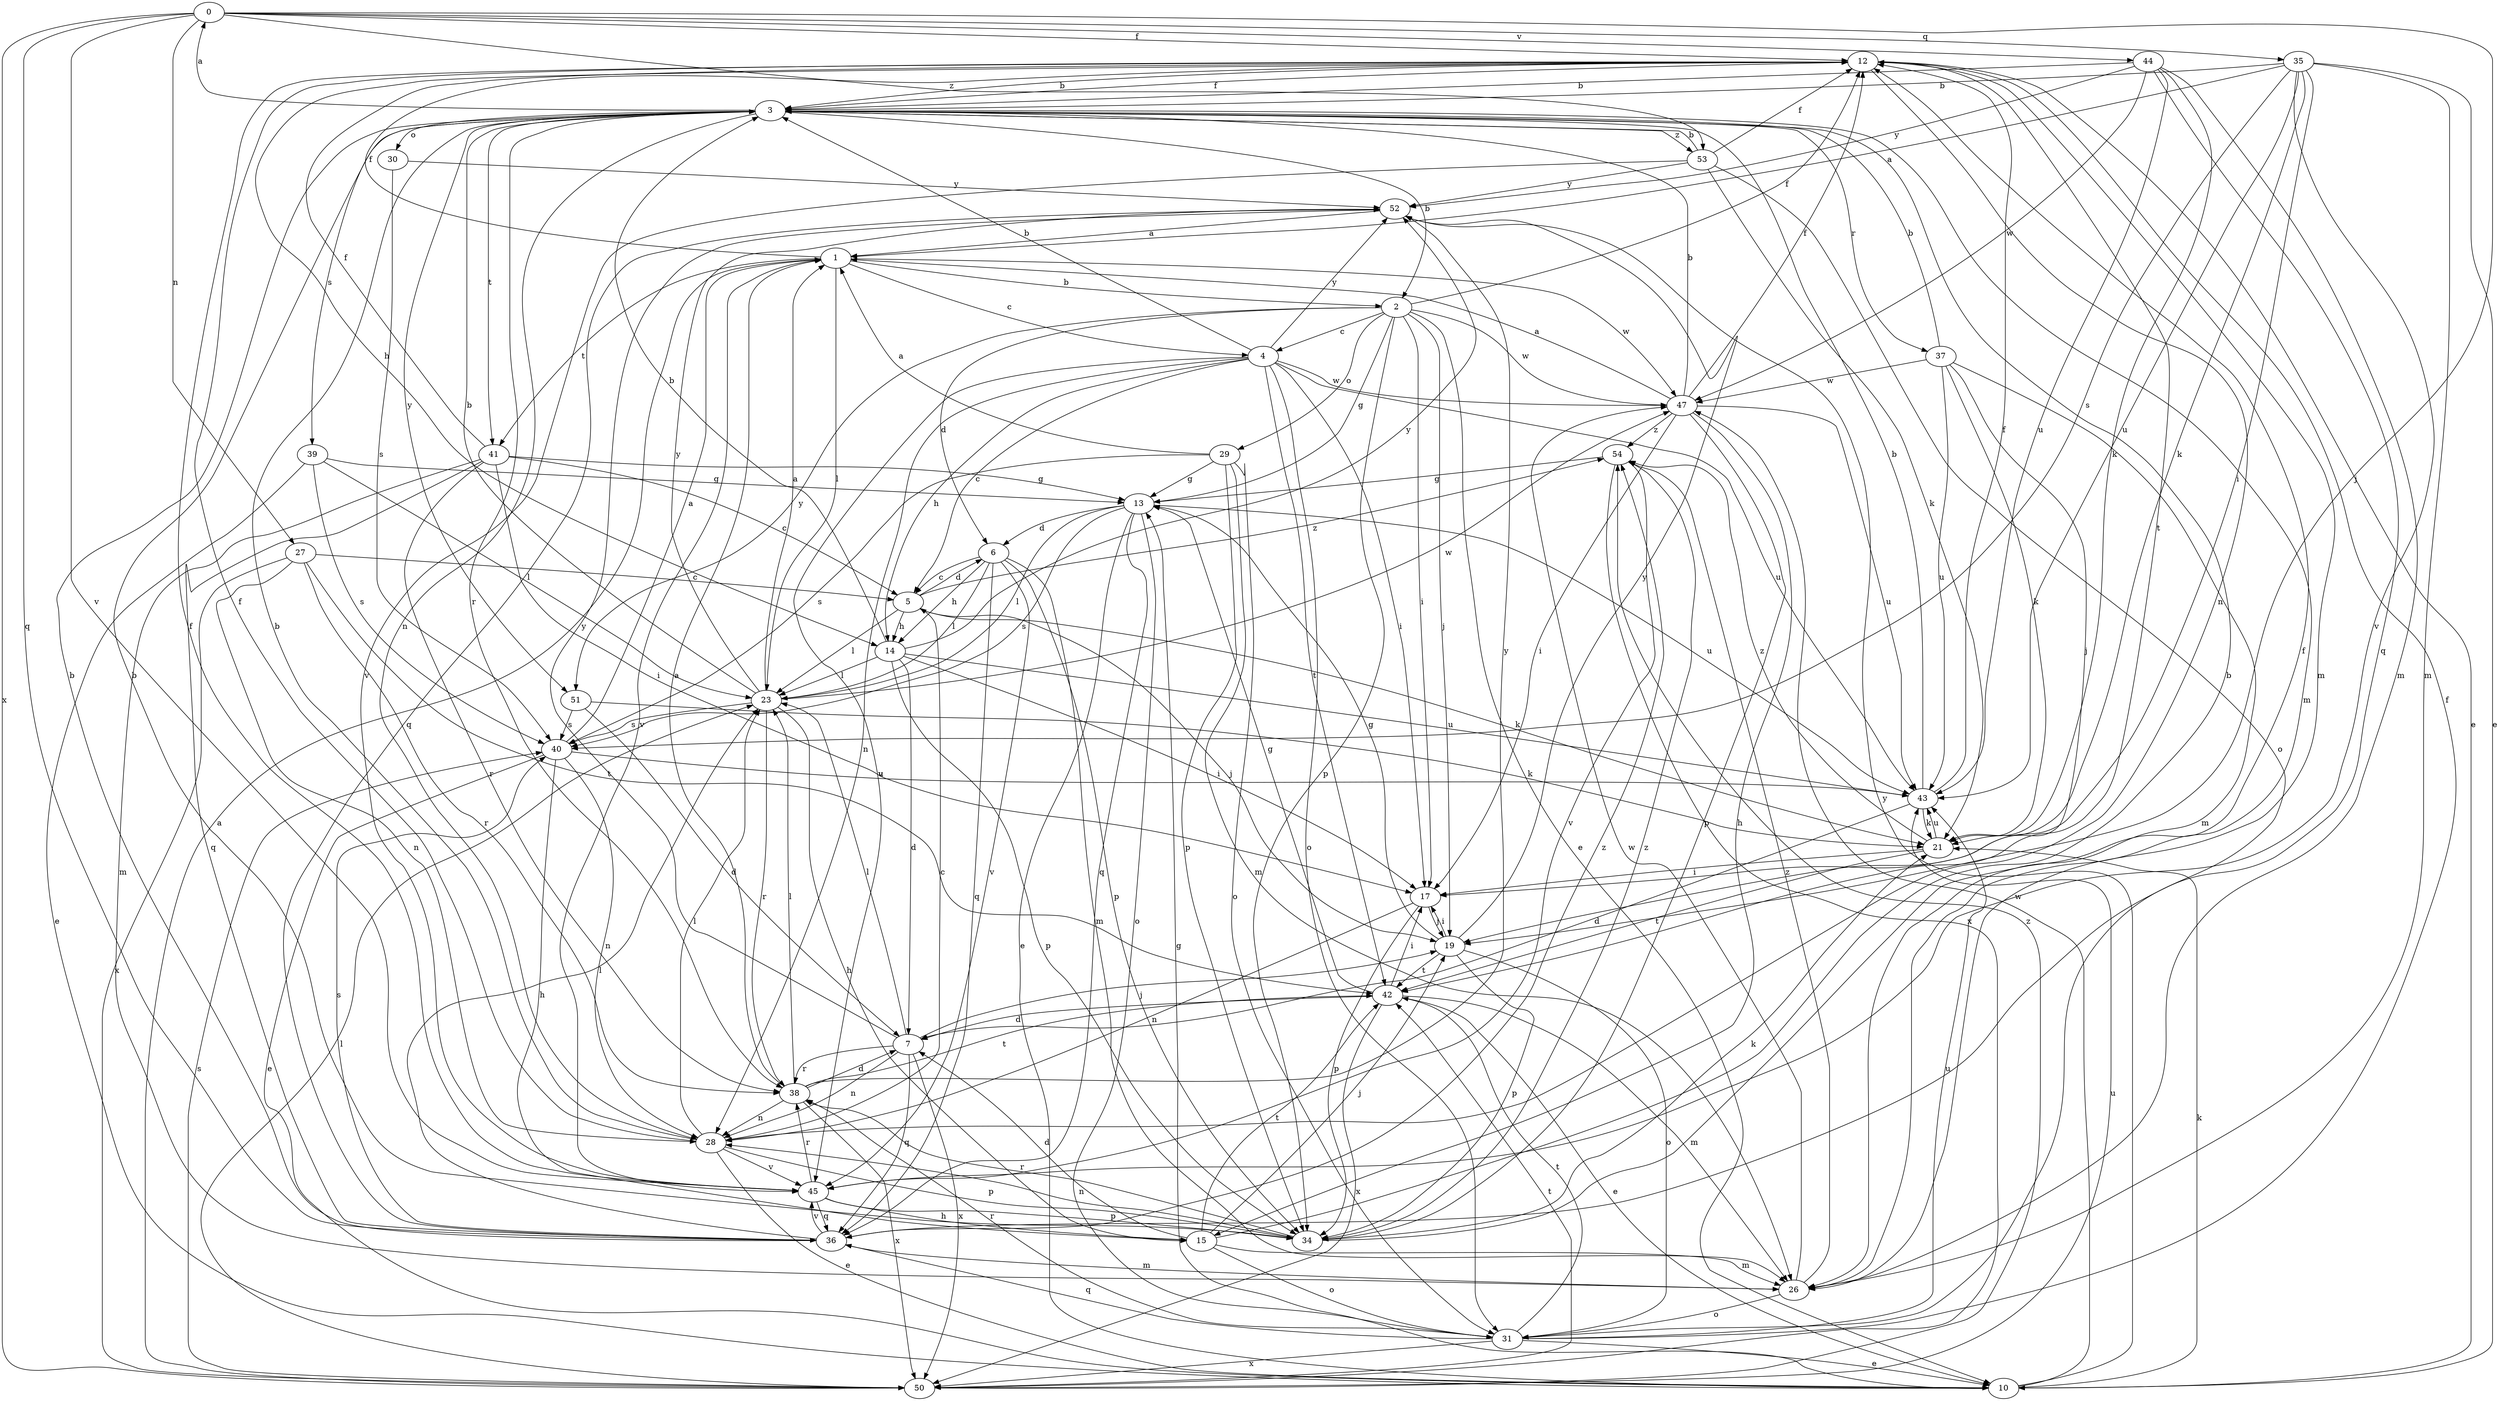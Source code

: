 strict digraph  {
0;
1;
2;
3;
4;
5;
6;
7;
10;
12;
13;
14;
15;
17;
19;
21;
23;
26;
27;
28;
29;
30;
31;
34;
35;
36;
37;
38;
39;
40;
41;
42;
43;
44;
45;
47;
50;
51;
52;
53;
54;
0 -> 12  [label=f];
0 -> 19  [label=j];
0 -> 27  [label=n];
0 -> 35  [label=q];
0 -> 36  [label=q];
0 -> 44  [label=v];
0 -> 45  [label=v];
0 -> 50  [label=x];
0 -> 53  [label=z];
1 -> 2  [label=b];
1 -> 4  [label=c];
1 -> 12  [label=f];
1 -> 23  [label=l];
1 -> 41  [label=t];
1 -> 45  [label=v];
1 -> 47  [label=w];
2 -> 4  [label=c];
2 -> 6  [label=d];
2 -> 10  [label=e];
2 -> 12  [label=f];
2 -> 13  [label=g];
2 -> 17  [label=i];
2 -> 19  [label=j];
2 -> 29  [label=o];
2 -> 34  [label=p];
2 -> 47  [label=w];
2 -> 51  [label=y];
3 -> 0  [label=a];
3 -> 2  [label=b];
3 -> 12  [label=f];
3 -> 26  [label=m];
3 -> 28  [label=n];
3 -> 30  [label=o];
3 -> 37  [label=r];
3 -> 38  [label=r];
3 -> 39  [label=s];
3 -> 41  [label=t];
3 -> 51  [label=y];
3 -> 53  [label=z];
4 -> 3  [label=b];
4 -> 5  [label=c];
4 -> 14  [label=h];
4 -> 17  [label=i];
4 -> 28  [label=n];
4 -> 31  [label=o];
4 -> 42  [label=t];
4 -> 43  [label=u];
4 -> 45  [label=v];
4 -> 47  [label=w];
4 -> 52  [label=y];
5 -> 6  [label=d];
5 -> 14  [label=h];
5 -> 19  [label=j];
5 -> 21  [label=k];
5 -> 23  [label=l];
5 -> 54  [label=z];
6 -> 5  [label=c];
6 -> 14  [label=h];
6 -> 23  [label=l];
6 -> 26  [label=m];
6 -> 34  [label=p];
6 -> 36  [label=q];
6 -> 45  [label=v];
7 -> 19  [label=j];
7 -> 23  [label=l];
7 -> 28  [label=n];
7 -> 36  [label=q];
7 -> 38  [label=r];
7 -> 50  [label=x];
7 -> 52  [label=y];
10 -> 13  [label=g];
10 -> 21  [label=k];
10 -> 47  [label=w];
10 -> 52  [label=y];
12 -> 3  [label=b];
12 -> 10  [label=e];
12 -> 14  [label=h];
12 -> 26  [label=m];
12 -> 28  [label=n];
12 -> 42  [label=t];
13 -> 6  [label=d];
13 -> 10  [label=e];
13 -> 23  [label=l];
13 -> 31  [label=o];
13 -> 36  [label=q];
13 -> 40  [label=s];
13 -> 43  [label=u];
14 -> 3  [label=b];
14 -> 7  [label=d];
14 -> 17  [label=i];
14 -> 23  [label=l];
14 -> 34  [label=p];
14 -> 43  [label=u];
14 -> 52  [label=y];
15 -> 3  [label=b];
15 -> 7  [label=d];
15 -> 19  [label=j];
15 -> 26  [label=m];
15 -> 31  [label=o];
15 -> 42  [label=t];
17 -> 19  [label=j];
17 -> 28  [label=n];
17 -> 34  [label=p];
19 -> 13  [label=g];
19 -> 17  [label=i];
19 -> 31  [label=o];
19 -> 34  [label=p];
19 -> 42  [label=t];
19 -> 52  [label=y];
21 -> 17  [label=i];
21 -> 42  [label=t];
21 -> 43  [label=u];
21 -> 54  [label=z];
23 -> 1  [label=a];
23 -> 3  [label=b];
23 -> 15  [label=h];
23 -> 38  [label=r];
23 -> 40  [label=s];
23 -> 47  [label=w];
23 -> 52  [label=y];
26 -> 31  [label=o];
26 -> 47  [label=w];
26 -> 54  [label=z];
27 -> 5  [label=c];
27 -> 28  [label=n];
27 -> 38  [label=r];
27 -> 42  [label=t];
27 -> 50  [label=x];
28 -> 3  [label=b];
28 -> 5  [label=c];
28 -> 10  [label=e];
28 -> 12  [label=f];
28 -> 23  [label=l];
28 -> 34  [label=p];
28 -> 45  [label=v];
29 -> 1  [label=a];
29 -> 13  [label=g];
29 -> 26  [label=m];
29 -> 31  [label=o];
29 -> 34  [label=p];
29 -> 40  [label=s];
30 -> 40  [label=s];
30 -> 52  [label=y];
31 -> 10  [label=e];
31 -> 12  [label=f];
31 -> 36  [label=q];
31 -> 38  [label=r];
31 -> 42  [label=t];
31 -> 43  [label=u];
31 -> 50  [label=x];
34 -> 3  [label=b];
34 -> 12  [label=f];
34 -> 21  [label=k];
34 -> 28  [label=n];
34 -> 38  [label=r];
34 -> 54  [label=z];
35 -> 1  [label=a];
35 -> 3  [label=b];
35 -> 10  [label=e];
35 -> 17  [label=i];
35 -> 21  [label=k];
35 -> 26  [label=m];
35 -> 40  [label=s];
35 -> 43  [label=u];
35 -> 45  [label=v];
36 -> 3  [label=b];
36 -> 23  [label=l];
36 -> 26  [label=m];
36 -> 40  [label=s];
36 -> 45  [label=v];
36 -> 54  [label=z];
37 -> 3  [label=b];
37 -> 19  [label=j];
37 -> 21  [label=k];
37 -> 26  [label=m];
37 -> 43  [label=u];
37 -> 47  [label=w];
38 -> 1  [label=a];
38 -> 7  [label=d];
38 -> 23  [label=l];
38 -> 28  [label=n];
38 -> 42  [label=t];
38 -> 50  [label=x];
38 -> 52  [label=y];
39 -> 10  [label=e];
39 -> 13  [label=g];
39 -> 23  [label=l];
39 -> 40  [label=s];
40 -> 1  [label=a];
40 -> 10  [label=e];
40 -> 15  [label=h];
40 -> 28  [label=n];
40 -> 43  [label=u];
41 -> 5  [label=c];
41 -> 12  [label=f];
41 -> 13  [label=g];
41 -> 17  [label=i];
41 -> 26  [label=m];
41 -> 36  [label=q];
41 -> 38  [label=r];
42 -> 7  [label=d];
42 -> 10  [label=e];
42 -> 13  [label=g];
42 -> 17  [label=i];
42 -> 26  [label=m];
42 -> 50  [label=x];
43 -> 3  [label=b];
43 -> 7  [label=d];
43 -> 12  [label=f];
43 -> 21  [label=k];
44 -> 3  [label=b];
44 -> 21  [label=k];
44 -> 26  [label=m];
44 -> 36  [label=q];
44 -> 43  [label=u];
44 -> 47  [label=w];
44 -> 52  [label=y];
45 -> 12  [label=f];
45 -> 15  [label=h];
45 -> 34  [label=p];
45 -> 36  [label=q];
45 -> 38  [label=r];
47 -> 1  [label=a];
47 -> 3  [label=b];
47 -> 12  [label=f];
47 -> 15  [label=h];
47 -> 17  [label=i];
47 -> 34  [label=p];
47 -> 43  [label=u];
47 -> 54  [label=z];
50 -> 1  [label=a];
50 -> 23  [label=l];
50 -> 40  [label=s];
50 -> 42  [label=t];
50 -> 43  [label=u];
50 -> 54  [label=z];
51 -> 7  [label=d];
51 -> 21  [label=k];
51 -> 40  [label=s];
52 -> 1  [label=a];
52 -> 36  [label=q];
53 -> 3  [label=b];
53 -> 12  [label=f];
53 -> 21  [label=k];
53 -> 31  [label=o];
53 -> 45  [label=v];
53 -> 52  [label=y];
54 -> 13  [label=g];
54 -> 45  [label=v];
54 -> 50  [label=x];
}

